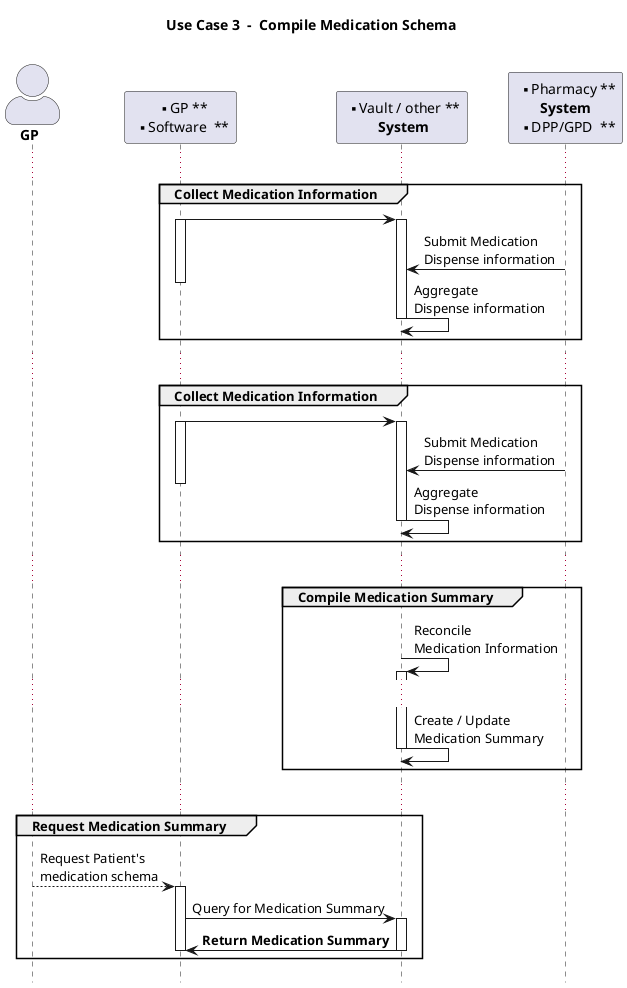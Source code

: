 @startuml
title Use Case 3  -  Compile Medication Schema \n
skinparam actorStyle awesome
!pragma teoz true
hide footbox

'!include ./style.iuml

'actor "**Patient**" as P
actor "**GP**" as GP
Participant "** GP **\n**  Software  **" as GPS
Participant "** Vault / other **\n **  System  **" as V
Participant "** Pharmacy **\n **  System  ** \n**  DPP/GPD  **" as Src

...

group Collect Medication Information
GPS -> V
activate GPS
activate V
Src -> V : Submit Medication\nDispense information
deactivate GPS
V -> V : Aggregate\nDispense information
deactivate V

end
...

group Collect Medication Information
GPS -> V
activate GPS
activate V
Src -> V : Submit Medication\nDispense information
deactivate GPS
V -> V : Aggregate\nDispense information
deactivate V

end

...

group Compile Medication Summary
V -> V : Reconcile \nMedication Information
activate V
...
V -> V : Create / Update\nMedication Summary
deactivate V
end

...

group Request Medication Summary
GP --> GPS : Request Patient's\nmedication schema 
activate GPS
GPS -> V : Query for Medication Summary
activate V
GPS <- V : **Return Medication Summary**
deactivate V
deactivate GPS
end


@enduml
